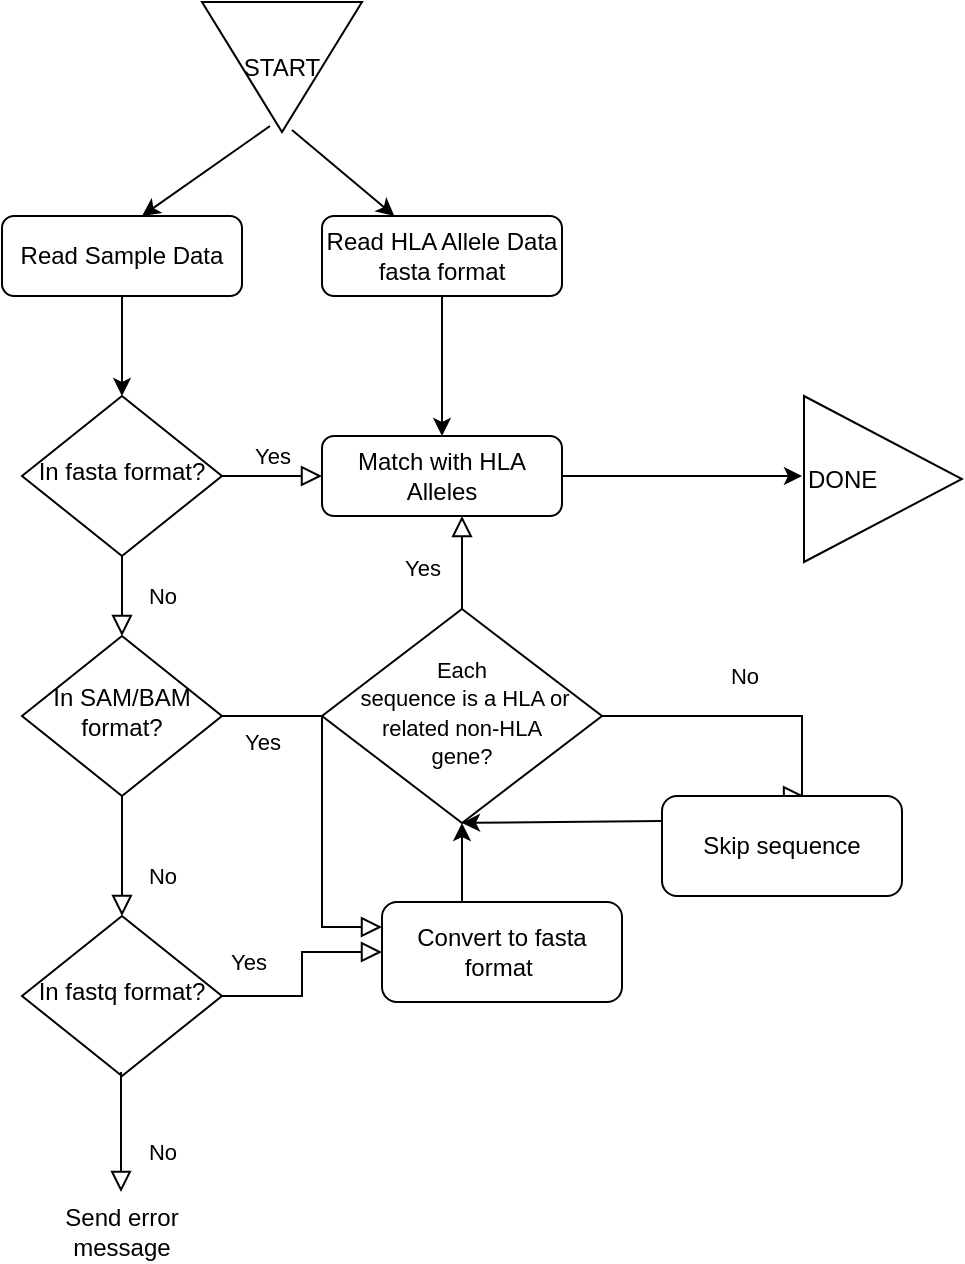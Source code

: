 <mxfile version="20.8.16" type="device"><diagram id="C5RBs43oDa-KdzZeNtuy" name="Page-1"><mxGraphModel dx="877" dy="655" grid="1" gridSize="10" guides="1" tooltips="1" connect="1" arrows="1" fold="1" page="1" pageScale="1" pageWidth="827" pageHeight="1169" math="0" shadow="0"><root><mxCell id="WIyWlLk6GJQsqaUBKTNV-0"/><mxCell id="WIyWlLk6GJQsqaUBKTNV-1" parent="WIyWlLk6GJQsqaUBKTNV-0"/><mxCell id="WIyWlLk6GJQsqaUBKTNV-3" value="Read Sample Data" style="rounded=1;whiteSpace=wrap;html=1;fontSize=12;glass=0;strokeWidth=1;shadow=0;" parent="WIyWlLk6GJQsqaUBKTNV-1" vertex="1"><mxGeometry x="160" y="157" width="120" height="40" as="geometry"/></mxCell><mxCell id="WIyWlLk6GJQsqaUBKTNV-4" value="No" style="rounded=0;html=1;jettySize=auto;orthogonalLoop=1;fontSize=11;endArrow=block;endFill=0;endSize=8;strokeWidth=1;shadow=0;labelBackgroundColor=none;edgeStyle=orthogonalEdgeStyle;" parent="WIyWlLk6GJQsqaUBKTNV-1" source="WIyWlLk6GJQsqaUBKTNV-6" target="WIyWlLk6GJQsqaUBKTNV-10" edge="1"><mxGeometry y="20" relative="1" as="geometry"><mxPoint as="offset"/></mxGeometry></mxCell><mxCell id="WIyWlLk6GJQsqaUBKTNV-5" value="Yes" style="edgeStyle=orthogonalEdgeStyle;rounded=0;html=1;jettySize=auto;orthogonalLoop=1;fontSize=11;endArrow=block;endFill=0;endSize=8;strokeWidth=1;shadow=0;labelBackgroundColor=none;" parent="WIyWlLk6GJQsqaUBKTNV-1" source="WIyWlLk6GJQsqaUBKTNV-6" target="WIyWlLk6GJQsqaUBKTNV-7" edge="1"><mxGeometry y="10" relative="1" as="geometry"><mxPoint as="offset"/></mxGeometry></mxCell><mxCell id="WIyWlLk6GJQsqaUBKTNV-6" value="In fasta format?" style="rhombus;whiteSpace=wrap;html=1;shadow=0;fontFamily=Helvetica;fontSize=12;align=center;strokeWidth=1;spacing=6;spacingTop=-4;" parent="WIyWlLk6GJQsqaUBKTNV-1" vertex="1"><mxGeometry x="170" y="247" width="100" height="80" as="geometry"/></mxCell><mxCell id="WIyWlLk6GJQsqaUBKTNV-7" value="Match with HLA Alleles" style="rounded=1;whiteSpace=wrap;html=1;fontSize=12;glass=0;strokeWidth=1;shadow=0;" parent="WIyWlLk6GJQsqaUBKTNV-1" vertex="1"><mxGeometry x="320" y="267" width="120" height="40" as="geometry"/></mxCell><mxCell id="WIyWlLk6GJQsqaUBKTNV-8" value="No" style="rounded=0;html=1;jettySize=auto;orthogonalLoop=1;fontSize=11;endArrow=block;endFill=0;endSize=8;strokeWidth=1;shadow=0;labelBackgroundColor=none;edgeStyle=orthogonalEdgeStyle;" parent="WIyWlLk6GJQsqaUBKTNV-1" source="WIyWlLk6GJQsqaUBKTNV-10" edge="1"><mxGeometry x="0.333" y="20" relative="1" as="geometry"><mxPoint as="offset"/><mxPoint x="220" y="507" as="targetPoint"/></mxGeometry></mxCell><mxCell id="WIyWlLk6GJQsqaUBKTNV-9" value="Yes" style="edgeStyle=orthogonalEdgeStyle;rounded=0;html=1;jettySize=auto;orthogonalLoop=1;fontSize=11;endArrow=block;endFill=0;endSize=8;strokeWidth=1;shadow=0;labelBackgroundColor=none;entryX=0;entryY=0.25;entryDx=0;entryDy=0;" parent="WIyWlLk6GJQsqaUBKTNV-1" source="WIyWlLk6GJQsqaUBKTNV-10" edge="1" target="LWIH6tuZnLSDGIFh7lMk-4"><mxGeometry x="-0.784" y="-13" relative="1" as="geometry"><mxPoint as="offset"/><mxPoint x="310" y="460" as="targetPoint"/><Array as="points"><mxPoint x="320" y="407"/><mxPoint x="320" y="513"/></Array></mxGeometry></mxCell><mxCell id="WIyWlLk6GJQsqaUBKTNV-10" value="In SAM/BAM format?" style="rhombus;whiteSpace=wrap;html=1;shadow=0;fontFamily=Helvetica;fontSize=12;align=center;strokeWidth=1;spacing=6;spacingTop=-4;" parent="WIyWlLk6GJQsqaUBKTNV-1" vertex="1"><mxGeometry x="170" y="367" width="100" height="80" as="geometry"/></mxCell><mxCell id="LWIH6tuZnLSDGIFh7lMk-0" value="Read HLA Allele Data&lt;br&gt;fasta format" style="rounded=1;whiteSpace=wrap;html=1;fontSize=12;glass=0;strokeWidth=1;shadow=0;" parent="WIyWlLk6GJQsqaUBKTNV-1" vertex="1"><mxGeometry x="320" y="157" width="120" height="40" as="geometry"/></mxCell><mxCell id="LWIH6tuZnLSDGIFh7lMk-3" value="In fastq format?" style="rhombus;whiteSpace=wrap;html=1;shadow=0;fontFamily=Helvetica;fontSize=12;align=center;strokeWidth=1;spacing=6;spacingTop=-4;" parent="WIyWlLk6GJQsqaUBKTNV-1" vertex="1"><mxGeometry x="170" y="507" width="100" height="80" as="geometry"/></mxCell><mxCell id="LWIH6tuZnLSDGIFh7lMk-4" value="Convert to fasta format&amp;nbsp;" style="rounded=1;whiteSpace=wrap;html=1;fontSize=12;glass=0;strokeWidth=1;shadow=0;" parent="WIyWlLk6GJQsqaUBKTNV-1" vertex="1"><mxGeometry x="350" y="500" width="120" height="50" as="geometry"/></mxCell><mxCell id="LWIH6tuZnLSDGIFh7lMk-5" value="Yes" style="edgeStyle=orthogonalEdgeStyle;rounded=0;html=1;jettySize=auto;orthogonalLoop=1;fontSize=11;endArrow=block;endFill=0;endSize=8;strokeWidth=1;shadow=0;labelBackgroundColor=none;entryX=0;entryY=0.5;entryDx=0;entryDy=0;exitX=1;exitY=0.5;exitDx=0;exitDy=0;" parent="WIyWlLk6GJQsqaUBKTNV-1" edge="1" target="LWIH6tuZnLSDGIFh7lMk-4" source="LWIH6tuZnLSDGIFh7lMk-3"><mxGeometry x="-0.742" y="17" relative="1" as="geometry"><mxPoint as="offset"/><mxPoint x="280" y="547" as="sourcePoint"/><mxPoint x="310" y="470" as="targetPoint"/><Array as="points"><mxPoint x="310" y="547"/><mxPoint x="310" y="525"/></Array></mxGeometry></mxCell><mxCell id="LWIH6tuZnLSDGIFh7lMk-8" value="" style="endArrow=classic;html=1;rounded=0;entryX=0.5;entryY=1;entryDx=0;entryDy=0;" parent="WIyWlLk6GJQsqaUBKTNV-1" edge="1" target="vJogdvo0kmKI69Vofgia-10"><mxGeometry width="50" height="50" relative="1" as="geometry"><mxPoint x="390" y="500" as="sourcePoint"/><mxPoint x="399.96" y="427.52" as="targetPoint"/></mxGeometry></mxCell><mxCell id="LWIH6tuZnLSDGIFh7lMk-9" value="" style="endArrow=classic;html=1;rounded=0;exitX=0.5;exitY=1;exitDx=0;exitDy=0;" parent="WIyWlLk6GJQsqaUBKTNV-1" source="LWIH6tuZnLSDGIFh7lMk-0" target="WIyWlLk6GJQsqaUBKTNV-7" edge="1"><mxGeometry width="50" height="50" relative="1" as="geometry"><mxPoint x="440" y="227" as="sourcePoint"/><mxPoint x="490" y="177" as="targetPoint"/></mxGeometry></mxCell><mxCell id="LWIH6tuZnLSDGIFh7lMk-11" value="" style="endArrow=classic;html=1;rounded=0;exitX=0.5;exitY=1;exitDx=0;exitDy=0;entryX=0.5;entryY=0;entryDx=0;entryDy=0;" parent="WIyWlLk6GJQsqaUBKTNV-1" source="WIyWlLk6GJQsqaUBKTNV-3" target="WIyWlLk6GJQsqaUBKTNV-6" edge="1"><mxGeometry width="50" height="50" relative="1" as="geometry"><mxPoint x="390" y="497" as="sourcePoint"/><mxPoint x="440" y="447" as="targetPoint"/></mxGeometry></mxCell><mxCell id="LWIH6tuZnLSDGIFh7lMk-12" value="" style="endArrow=classic;html=1;rounded=0;exitX=1;exitY=0.5;exitDx=0;exitDy=0;" parent="WIyWlLk6GJQsqaUBKTNV-1" source="WIyWlLk6GJQsqaUBKTNV-7" edge="1"><mxGeometry width="50" height="50" relative="1" as="geometry"><mxPoint x="450" y="287" as="sourcePoint"/><mxPoint x="560" y="287" as="targetPoint"/></mxGeometry></mxCell><mxCell id="LWIH6tuZnLSDGIFh7lMk-15" value="DONE" style="triangle;whiteSpace=wrap;html=1;align=left;" parent="WIyWlLk6GJQsqaUBKTNV-1" vertex="1"><mxGeometry x="561" y="247" width="79" height="83" as="geometry"/></mxCell><mxCell id="LWIH6tuZnLSDGIFh7lMk-16" value="START" style="triangle;whiteSpace=wrap;html=1;direction=south;" parent="WIyWlLk6GJQsqaUBKTNV-1" vertex="1"><mxGeometry x="260" y="50" width="80" height="65" as="geometry"/></mxCell><mxCell id="LWIH6tuZnLSDGIFh7lMk-19" value="" style="endArrow=classic;html=1;rounded=0;exitX=0.954;exitY=0.575;exitDx=0;exitDy=0;exitPerimeter=0;" parent="WIyWlLk6GJQsqaUBKTNV-1" source="LWIH6tuZnLSDGIFh7lMk-16" edge="1"><mxGeometry width="50" height="50" relative="1" as="geometry"><mxPoint x="295" y="104" as="sourcePoint"/><mxPoint x="230" y="157" as="targetPoint"/></mxGeometry></mxCell><mxCell id="LWIH6tuZnLSDGIFh7lMk-20" value="" style="endArrow=classic;html=1;rounded=0;" parent="WIyWlLk6GJQsqaUBKTNV-1" target="LWIH6tuZnLSDGIFh7lMk-0" edge="1"><mxGeometry width="50" height="50" relative="1" as="geometry"><mxPoint x="305" y="114" as="sourcePoint"/><mxPoint x="240" y="167" as="targetPoint"/></mxGeometry></mxCell><mxCell id="BYTBcCfPuukUJVVBi3Vh-1" value="No" style="rounded=0;html=1;jettySize=auto;orthogonalLoop=1;fontSize=11;endArrow=block;endFill=0;endSize=8;strokeWidth=1;shadow=0;labelBackgroundColor=none;edgeStyle=orthogonalEdgeStyle;" parent="WIyWlLk6GJQsqaUBKTNV-1" edge="1"><mxGeometry x="0.333" y="20" relative="1" as="geometry"><mxPoint as="offset"/><mxPoint x="219.5" y="645" as="targetPoint"/><mxPoint x="219.5" y="585" as="sourcePoint"/></mxGeometry></mxCell><mxCell id="BYTBcCfPuukUJVVBi3Vh-2" value="Send error message" style="text;html=1;strokeColor=none;fillColor=none;align=center;verticalAlign=middle;whiteSpace=wrap;rounded=0;" parent="WIyWlLk6GJQsqaUBKTNV-1" vertex="1"><mxGeometry x="190" y="650" width="60" height="30" as="geometry"/></mxCell><mxCell id="vJogdvo0kmKI69Vofgia-8" value="No" style="rounded=0;html=1;jettySize=auto;orthogonalLoop=1;fontSize=11;endArrow=block;endFill=0;endSize=8;strokeWidth=1;shadow=0;labelBackgroundColor=none;edgeStyle=orthogonalEdgeStyle;exitX=1;exitY=0.5;exitDx=0;exitDy=0;entryX=0.592;entryY=0;entryDx=0;entryDy=0;entryPerimeter=0;" edge="1" parent="WIyWlLk6GJQsqaUBKTNV-1" source="vJogdvo0kmKI69Vofgia-10" target="vJogdvo0kmKI69Vofgia-9"><mxGeometry y="20" relative="1" as="geometry"><mxPoint as="offset"/><mxPoint x="450" y="407" as="sourcePoint"/><mxPoint x="560" y="440" as="targetPoint"/><Array as="points"><mxPoint x="560" y="407"/></Array></mxGeometry></mxCell><mxCell id="vJogdvo0kmKI69Vofgia-9" value="Skip sequence" style="rounded=1;whiteSpace=wrap;html=1;fontSize=12;glass=0;strokeWidth=1;shadow=0;" vertex="1" parent="WIyWlLk6GJQsqaUBKTNV-1"><mxGeometry x="490" y="447" width="120" height="50" as="geometry"/></mxCell><mxCell id="vJogdvo0kmKI69Vofgia-10" value="&lt;font style=&quot;font-size: 11px;&quot;&gt;Each&lt;br&gt;&amp;nbsp;sequence is a HLA or related non-HLA &lt;br&gt;gene?&lt;/font&gt;" style="rhombus;whiteSpace=wrap;html=1;shadow=0;fontFamily=Helvetica;fontSize=12;align=center;strokeWidth=1;spacing=6;spacingTop=-4;" vertex="1" parent="WIyWlLk6GJQsqaUBKTNV-1"><mxGeometry x="320" y="353.5" width="140" height="107" as="geometry"/></mxCell><mxCell id="vJogdvo0kmKI69Vofgia-12" value="Yes" style="rounded=0;html=1;jettySize=auto;orthogonalLoop=1;fontSize=11;endArrow=block;endFill=0;endSize=8;strokeWidth=1;shadow=0;labelBackgroundColor=none;edgeStyle=orthogonalEdgeStyle;exitX=0.5;exitY=0;exitDx=0;exitDy=0;" edge="1" parent="WIyWlLk6GJQsqaUBKTNV-1" source="vJogdvo0kmKI69Vofgia-10" target="WIyWlLk6GJQsqaUBKTNV-7"><mxGeometry x="-0.1" y="20" relative="1" as="geometry"><mxPoint as="offset"/><mxPoint x="290" y="307" as="targetPoint"/><mxPoint x="390" y="360" as="sourcePoint"/><Array as="points"><mxPoint x="390" y="320"/><mxPoint x="390" y="320"/></Array></mxGeometry></mxCell><mxCell id="vJogdvo0kmKI69Vofgia-15" value="" style="endArrow=classic;html=1;rounded=0;entryX=0.5;entryY=1;entryDx=0;entryDy=0;exitX=0;exitY=0.25;exitDx=0;exitDy=0;" edge="1" parent="WIyWlLk6GJQsqaUBKTNV-1" source="vJogdvo0kmKI69Vofgia-9" target="vJogdvo0kmKI69Vofgia-10"><mxGeometry width="50" height="50" relative="1" as="geometry"><mxPoint x="490" y="447" as="sourcePoint"/><mxPoint x="450" y="447" as="targetPoint"/></mxGeometry></mxCell></root></mxGraphModel></diagram></mxfile>
